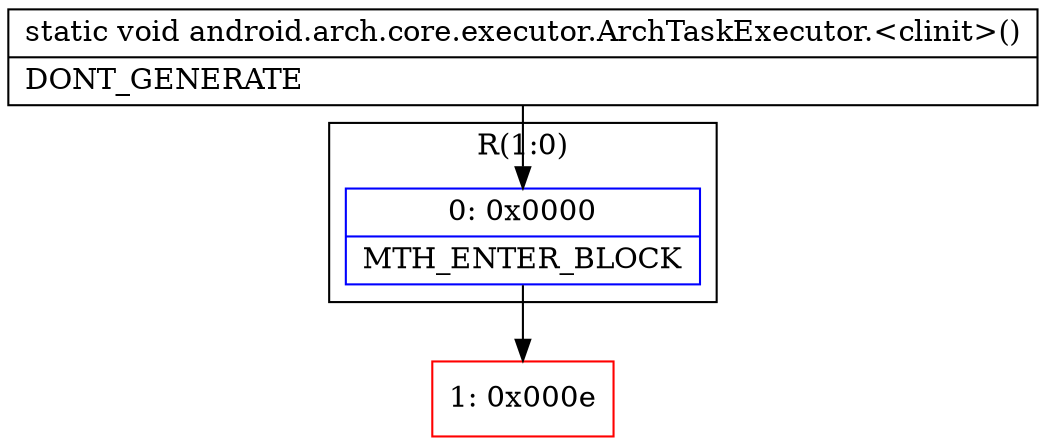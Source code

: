 digraph "CFG forandroid.arch.core.executor.ArchTaskExecutor.\<clinit\>()V" {
subgraph cluster_Region_1678532140 {
label = "R(1:0)";
node [shape=record,color=blue];
Node_0 [shape=record,label="{0\:\ 0x0000|MTH_ENTER_BLOCK\l}"];
}
Node_1 [shape=record,color=red,label="{1\:\ 0x000e}"];
MethodNode[shape=record,label="{static void android.arch.core.executor.ArchTaskExecutor.\<clinit\>()  | DONT_GENERATE\l}"];
MethodNode -> Node_0;
Node_0 -> Node_1;
}

